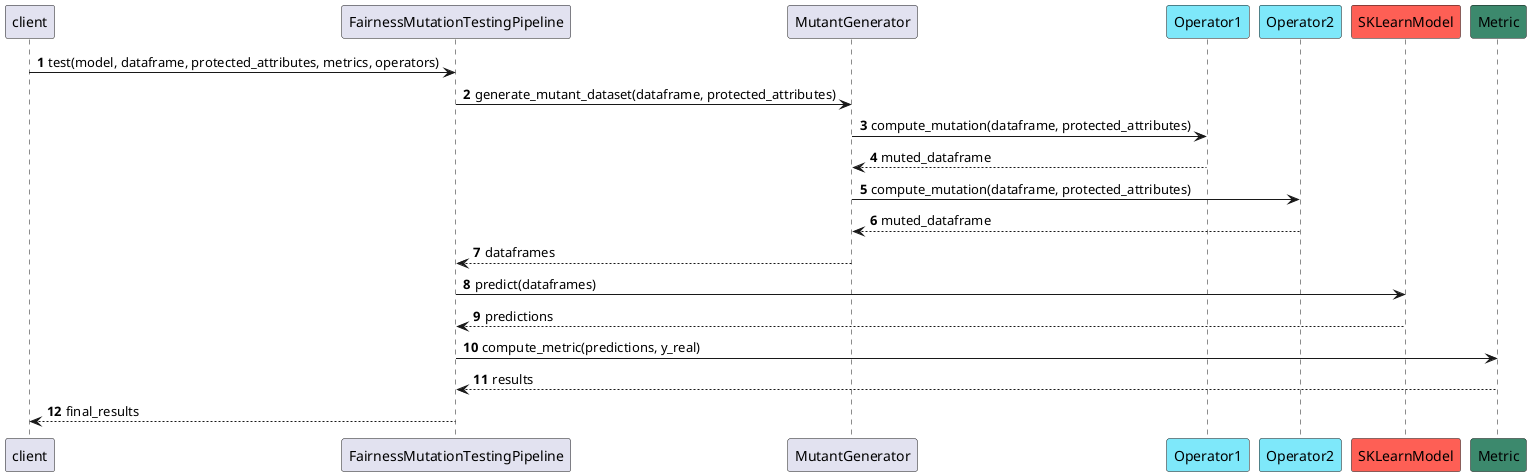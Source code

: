 @startuml
'https://plantuml.com/sequence-diagram

autonumber

participant client
participant FairnessMutationTestingPipeline
participant MutantGenerator
participant Operator1 #7EE8FA
participant Operator2 #7EE8FA
participant SKLearnModel #FE5F55
participant Metric #3C896D

client -> FairnessMutationTestingPipeline : test(model, dataframe, protected_attributes, metrics, operators)
FairnessMutationTestingPipeline -> MutantGenerator : generate_mutant_dataset(dataframe, protected_attributes)
MutantGenerator ->  Operator1 : compute_mutation(dataframe, protected_attributes)
MutantGenerator <-- Operator1 : muted_dataframe
MutantGenerator ->  Operator2 : compute_mutation(dataframe, protected_attributes)
MutantGenerator <-- Operator2 : muted_dataframe
FairnessMutationTestingPipeline <-- MutantGenerator : dataframes


FairnessMutationTestingPipeline ->  SKLearnModel : predict(dataframes)
FairnessMutationTestingPipeline <-- SKLearnModel : predictions

FairnessMutationTestingPipeline -> Metric : compute_metric(predictions, y_real)
FairnessMutationTestingPipeline <-- Metric : results

FairnessMutationTestingPipeline --> client : final_results


@enduml
